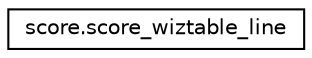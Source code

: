digraph "Graphical Class Hierarchy"
{
 // LATEX_PDF_SIZE
  edge [fontname="Helvetica",fontsize="10",labelfontname="Helvetica",labelfontsize="10"];
  node [fontname="Helvetica",fontsize="10",shape=record];
  rankdir="LR";
  Node0 [label="score.score_wiztable_line",height=0.2,width=0.4,color="black", fillcolor="white", style="filled",URL="$classscore_1_1score__wiztable__line.html",tooltip=" "];
}
